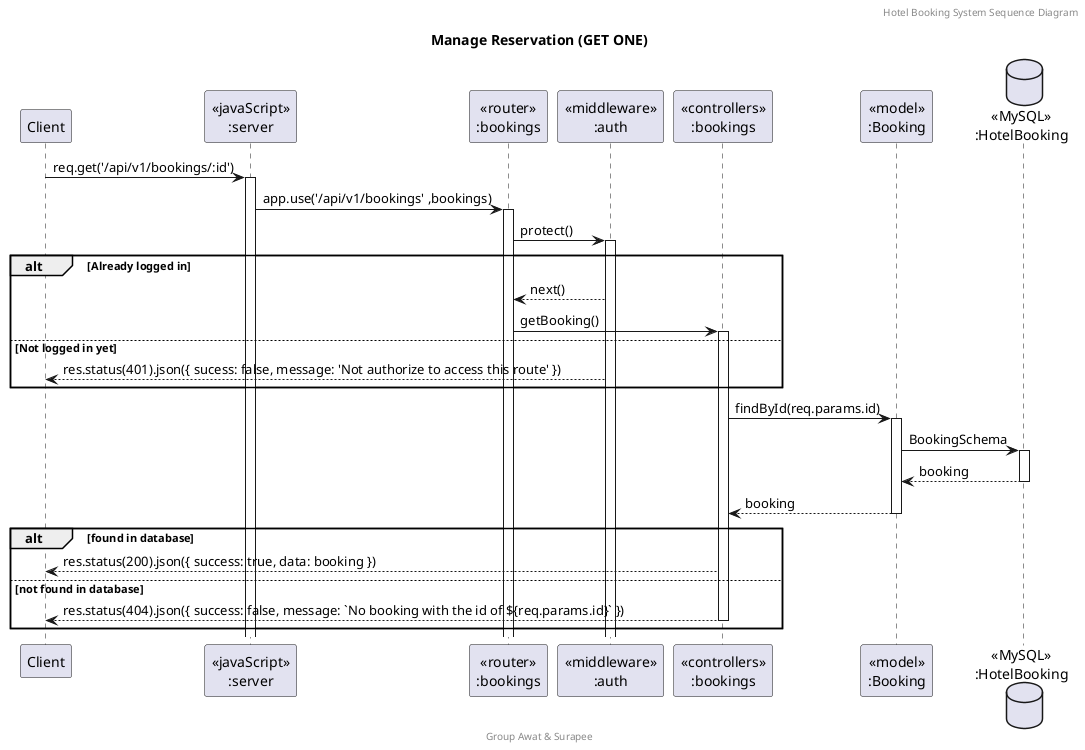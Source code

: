 @startuml Manage Booking (GET ONE)

header Hotel Booking System Sequence Diagram
footer Group Awat & Surapee
title "Manage Reservation (GET ONE)"

participant "Client" as client
participant "<<javaScript>>\n:server" as server
participant "<<router>>\n:bookings" as routerBooking
participant "<<middleware>>\n:auth" as middleware
participant "<<controllers>>\n:bookings" as controllersBooking
participant "<<model>>\n:Booking" as modelBooking
database "<<MySQL>>\n:HotelBooking" as HotelBookingDatabase

client -> server ++:req.get('/api/v1/bookings/:id')
server -> routerBooking ++:app.use('/api/v1/bookings' ,bookings)
routerBooking -> middleware ++:protect()
alt Already logged in
    middleware --> routerBooking : next()
    routerBooking -> controllersBooking ++: getBooking()
else Not logged in yet
    middleware --> client : res.status(401).json({ sucess: false, message: 'Not authorize to access this route' })
end
controllersBooking -> modelBooking ++: findById(req.params.id)
modelBooking -> HotelBookingDatabase ++: BookingSchema
HotelBookingDatabase --> modelBooking --: booking
controllersBooking <-- modelBooking --: booking
alt found in database
    controllersBooking --> client :res.status(200).json({ success: true, data: booking })
else not found in database
    controllersBooking --> client --: res.status(404).json({ success: false, message: `No booking with the id of ${req.params.id}` })
end

@enduml
